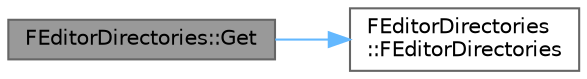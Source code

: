 digraph "FEditorDirectories::Get"
{
 // INTERACTIVE_SVG=YES
 // LATEX_PDF_SIZE
  bgcolor="transparent";
  edge [fontname=Helvetica,fontsize=10,labelfontname=Helvetica,labelfontsize=10];
  node [fontname=Helvetica,fontsize=10,shape=box,height=0.2,width=0.4];
  rankdir="LR";
  Node1 [id="Node000001",label="FEditorDirectories::Get",height=0.2,width=0.4,color="gray40", fillcolor="grey60", style="filled", fontcolor="black",tooltip=" "];
  Node1 -> Node2 [id="edge1_Node000001_Node000002",color="steelblue1",style="solid",tooltip=" "];
  Node2 [id="Node000002",label="FEditorDirectories\l::FEditorDirectories",height=0.2,width=0.4,color="grey40", fillcolor="white", style="filled",URL="$d2/d45/classFEditorDirectories.html#a60f42ad10905216812c7e484b5a86b83",tooltip=" "];
}

